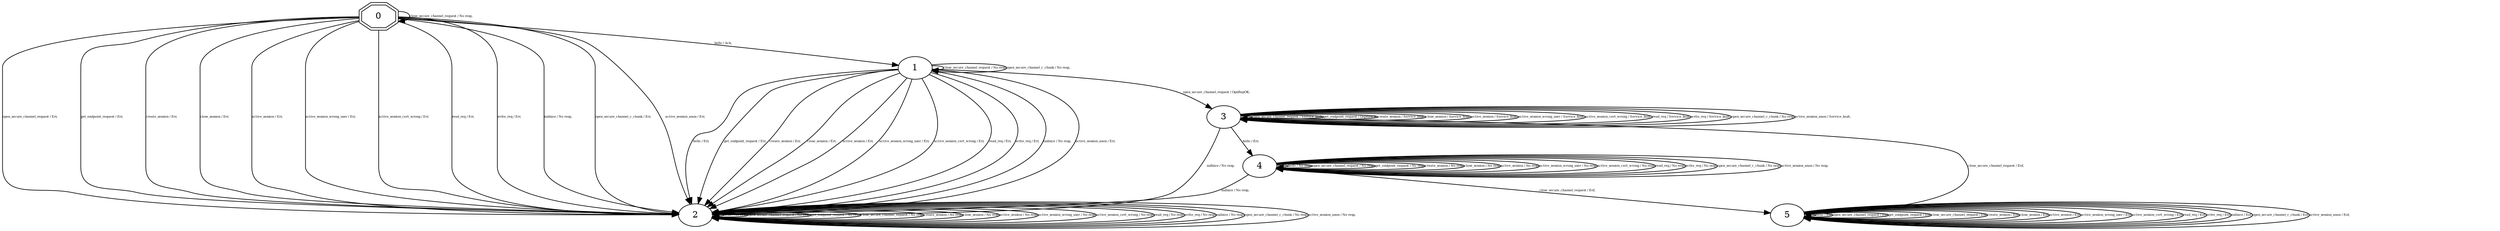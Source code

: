 digraph "Automata" {
"0" [shape=doubleoctagon, style=filled, fillcolor=white, URL="0"];
"2" [shape=ellipse, style=filled, fillcolor=white, URL="2"];
"1" [shape=ellipse, style=filled, fillcolor=white, URL="1"];
"3" [shape=ellipse, style=filled, fillcolor=white, URL="3"];
"5" [shape=ellipse, style=filled, fillcolor=white, URL="5"];
"4" [shape=ellipse, style=filled, fillcolor=white, URL="4"];
"0" -> "1" [fontsize=5, label="hello / Ack,", URL="t0"];
"0" -> "2" [fontsize=5, label="open_secure_channel_request / Err,", URL="t1"];
"0" -> "2" [fontsize=5, label="get_endpoint_request / Err,", URL="t3"];
"0" -> "0" [fontsize=5, label="close_secure_channel_request / No resp,", URL="t4"];
"0" -> "2" [fontsize=5, label="create_session / Err,", URL="t5"];
"0" -> "2" [fontsize=5, label="close_session / Err,", URL="t6"];
"0" -> "2" [fontsize=5, label="active_session / Err,", URL="t7"];
"0" -> "2" [fontsize=5, label="active_session_wrong_user / Err,", URL="t8"];
"0" -> "2" [fontsize=5, label="active_session_cert_wrong / Err,", URL="t9"];
"0" -> "2" [fontsize=5, label="read_req / Err,", URL="t10"];
"0" -> "2" [fontsize=5, label="write_req / Err,", URL="t11"];
"0" -> "2" [fontsize=5, label="nullsize / No resp,", URL="t12"];
"0" -> "2" [fontsize=5, label="open_secure_channel_c_chunk / Err,", URL="t13"];
"0" -> "2" [fontsize=5, label="active_session_anon / Err,", URL="t14"];
"2" -> "2" [fontsize=5, label="hello / No resp,", URL="t30"];
"2" -> "2" [fontsize=5, label="open_secure_channel_request / No resp,", URL="t31"];
"2" -> "2" [fontsize=5, label="get_endpoint_request / No resp,", URL="t33"];
"2" -> "2" [fontsize=5, label="close_secure_channel_request / No resp,", URL="t34"];
"2" -> "2" [fontsize=5, label="create_session / No resp,", URL="t35"];
"2" -> "2" [fontsize=5, label="close_session / No resp,", URL="t36"];
"2" -> "2" [fontsize=5, label="active_session / No resp,", URL="t37"];
"2" -> "2" [fontsize=5, label="active_session_wrong_user / No resp,", URL="t38"];
"2" -> "2" [fontsize=5, label="active_session_cert_wrong / No resp,", URL="t39"];
"2" -> "2" [fontsize=5, label="read_req / No resp,", URL="t40"];
"2" -> "2" [fontsize=5, label="write_req / No resp,", URL="t41"];
"2" -> "2" [fontsize=5, label="nullsize / No resp,", URL="t42"];
"2" -> "2" [fontsize=5, label="open_secure_channel_c_chunk / No resp,", URL="t43"];
"2" -> "2" [fontsize=5, label="active_session_anon / No resp,", URL="t44"];
"1" -> "2" [fontsize=5, label="hello / Err,", URL="t15"];
"1" -> "3" [fontsize=5, label="open_secure_channel_request / OpnRepOK,", URL="t16"];
"1" -> "2" [fontsize=5, label="get_endpoint_request / Err,", URL="t18"];
"1" -> "1" [fontsize=5, label="close_secure_channel_request / No resp,", URL="t19"];
"1" -> "2" [fontsize=5, label="create_session / Err,", URL="t20"];
"1" -> "2" [fontsize=5, label="close_session / Err,", URL="t21"];
"1" -> "2" [fontsize=5, label="active_session / Err,", URL="t22"];
"1" -> "2" [fontsize=5, label="active_session_wrong_user / Err,", URL="t23"];
"1" -> "2" [fontsize=5, label="active_session_cert_wrong / Err,", URL="t24"];
"1" -> "2" [fontsize=5, label="read_req / Err,", URL="t25"];
"1" -> "2" [fontsize=5, label="write_req / Err,", URL="t26"];
"1" -> "2" [fontsize=5, label="nullsize / No resp,", URL="t27"];
"1" -> "1" [fontsize=5, label="open_secure_channel_c_chunk / No resp,", URL="t28"];
"1" -> "2" [fontsize=5, label="active_session_anon / Err,", URL="t29"];
"3" -> "4" [fontsize=5, label="hello / Err,", URL="t45"];
"3" -> "3" [fontsize=5, label="open_secure_channel_request / Service_fault,", URL="t46"];
"3" -> "3" [fontsize=5, label="get_endpoint_request / GepResOK,", URL="t48"];
"3" -> "5" [fontsize=5, label="close_secure_channel_request / Eof,", URL="t49"];
"3" -> "3" [fontsize=5, label="create_session / Service_fault,", URL="t50"];
"3" -> "3" [fontsize=5, label="close_session / Service_fault,", URL="t51"];
"3" -> "3" [fontsize=5, label="active_session / Service_fault,", URL="t52"];
"3" -> "3" [fontsize=5, label="active_session_wrong_user / Service_fault,", URL="t53"];
"3" -> "3" [fontsize=5, label="active_session_cert_wrong / Service_fault,", URL="t54"];
"3" -> "3" [fontsize=5, label="read_req / Service_fault,", URL="t55"];
"3" -> "3" [fontsize=5, label="write_req / Service_fault,", URL="t56"];
"3" -> "2" [fontsize=5, label="nullsize / No resp,", URL="t57"];
"3" -> "3" [fontsize=5, label="open_secure_channel_c_chunk / No resp,", URL="t58"];
"3" -> "3" [fontsize=5, label="active_session_anon / Service_fault,", URL="t59"];
"5" -> "5" [fontsize=5, label="hello / Eof,", URL="t75"];
"5" -> "5" [fontsize=5, label="open_secure_channel_request / Eof,", URL="t76"];
"5" -> "5" [fontsize=5, label="get_endpoint_request / Eof,", URL="t78"];
"5" -> "5" [fontsize=5, label="close_secure_channel_request / Eof,", URL="t79"];
"5" -> "5" [fontsize=5, label="create_session / Eof,", URL="t80"];
"5" -> "5" [fontsize=5, label="close_session / Eof,", URL="t81"];
"5" -> "5" [fontsize=5, label="active_session / Eof,", URL="t82"];
"5" -> "5" [fontsize=5, label="active_session_wrong_user / Eof,", URL="t83"];
"5" -> "5" [fontsize=5, label="active_session_cert_wrong / Eof,", URL="t84"];
"5" -> "5" [fontsize=5, label="read_req / Eof,", URL="t85"];
"5" -> "5" [fontsize=5, label="write_req / Eof,", URL="t86"];
"5" -> "5" [fontsize=5, label="nullsize / Eof,", URL="t87"];
"5" -> "5" [fontsize=5, label="open_secure_channel_c_chunk / Eof,", URL="t88"];
"5" -> "5" [fontsize=5, label="active_session_anon / Eof,", URL="t89"];
"4" -> "4" [fontsize=5, label="hello / No resp,", URL="t60"];
"4" -> "4" [fontsize=5, label="open_secure_channel_request / No resp,", URL="t61"];
"4" -> "4" [fontsize=5, label="get_endpoint_request / No resp,", URL="t63"];
"4" -> "5" [fontsize=5, label="close_secure_channel_request / Eof,", URL="t64"];
"4" -> "4" [fontsize=5, label="create_session / No resp,", URL="t65"];
"4" -> "4" [fontsize=5, label="close_session / No resp,", URL="t66"];
"4" -> "4" [fontsize=5, label="active_session / No resp,", URL="t67"];
"4" -> "4" [fontsize=5, label="active_session_wrong_user / No resp,", URL="t68"];
"4" -> "4" [fontsize=5, label="active_session_cert_wrong / No resp,", URL="t69"];
"4" -> "4" [fontsize=5, label="read_req / No resp,", URL="t70"];
"4" -> "4" [fontsize=5, label="write_req / No resp,", URL="t71"];
"4" -> "2" [fontsize=5, label="nullsize / No resp,", URL="t72"];
"4" -> "4" [fontsize=5, label="open_secure_channel_c_chunk / No resp,", URL="t73"];
"4" -> "4" [fontsize=5, label="active_session_anon / No resp,", URL="t74"];
}